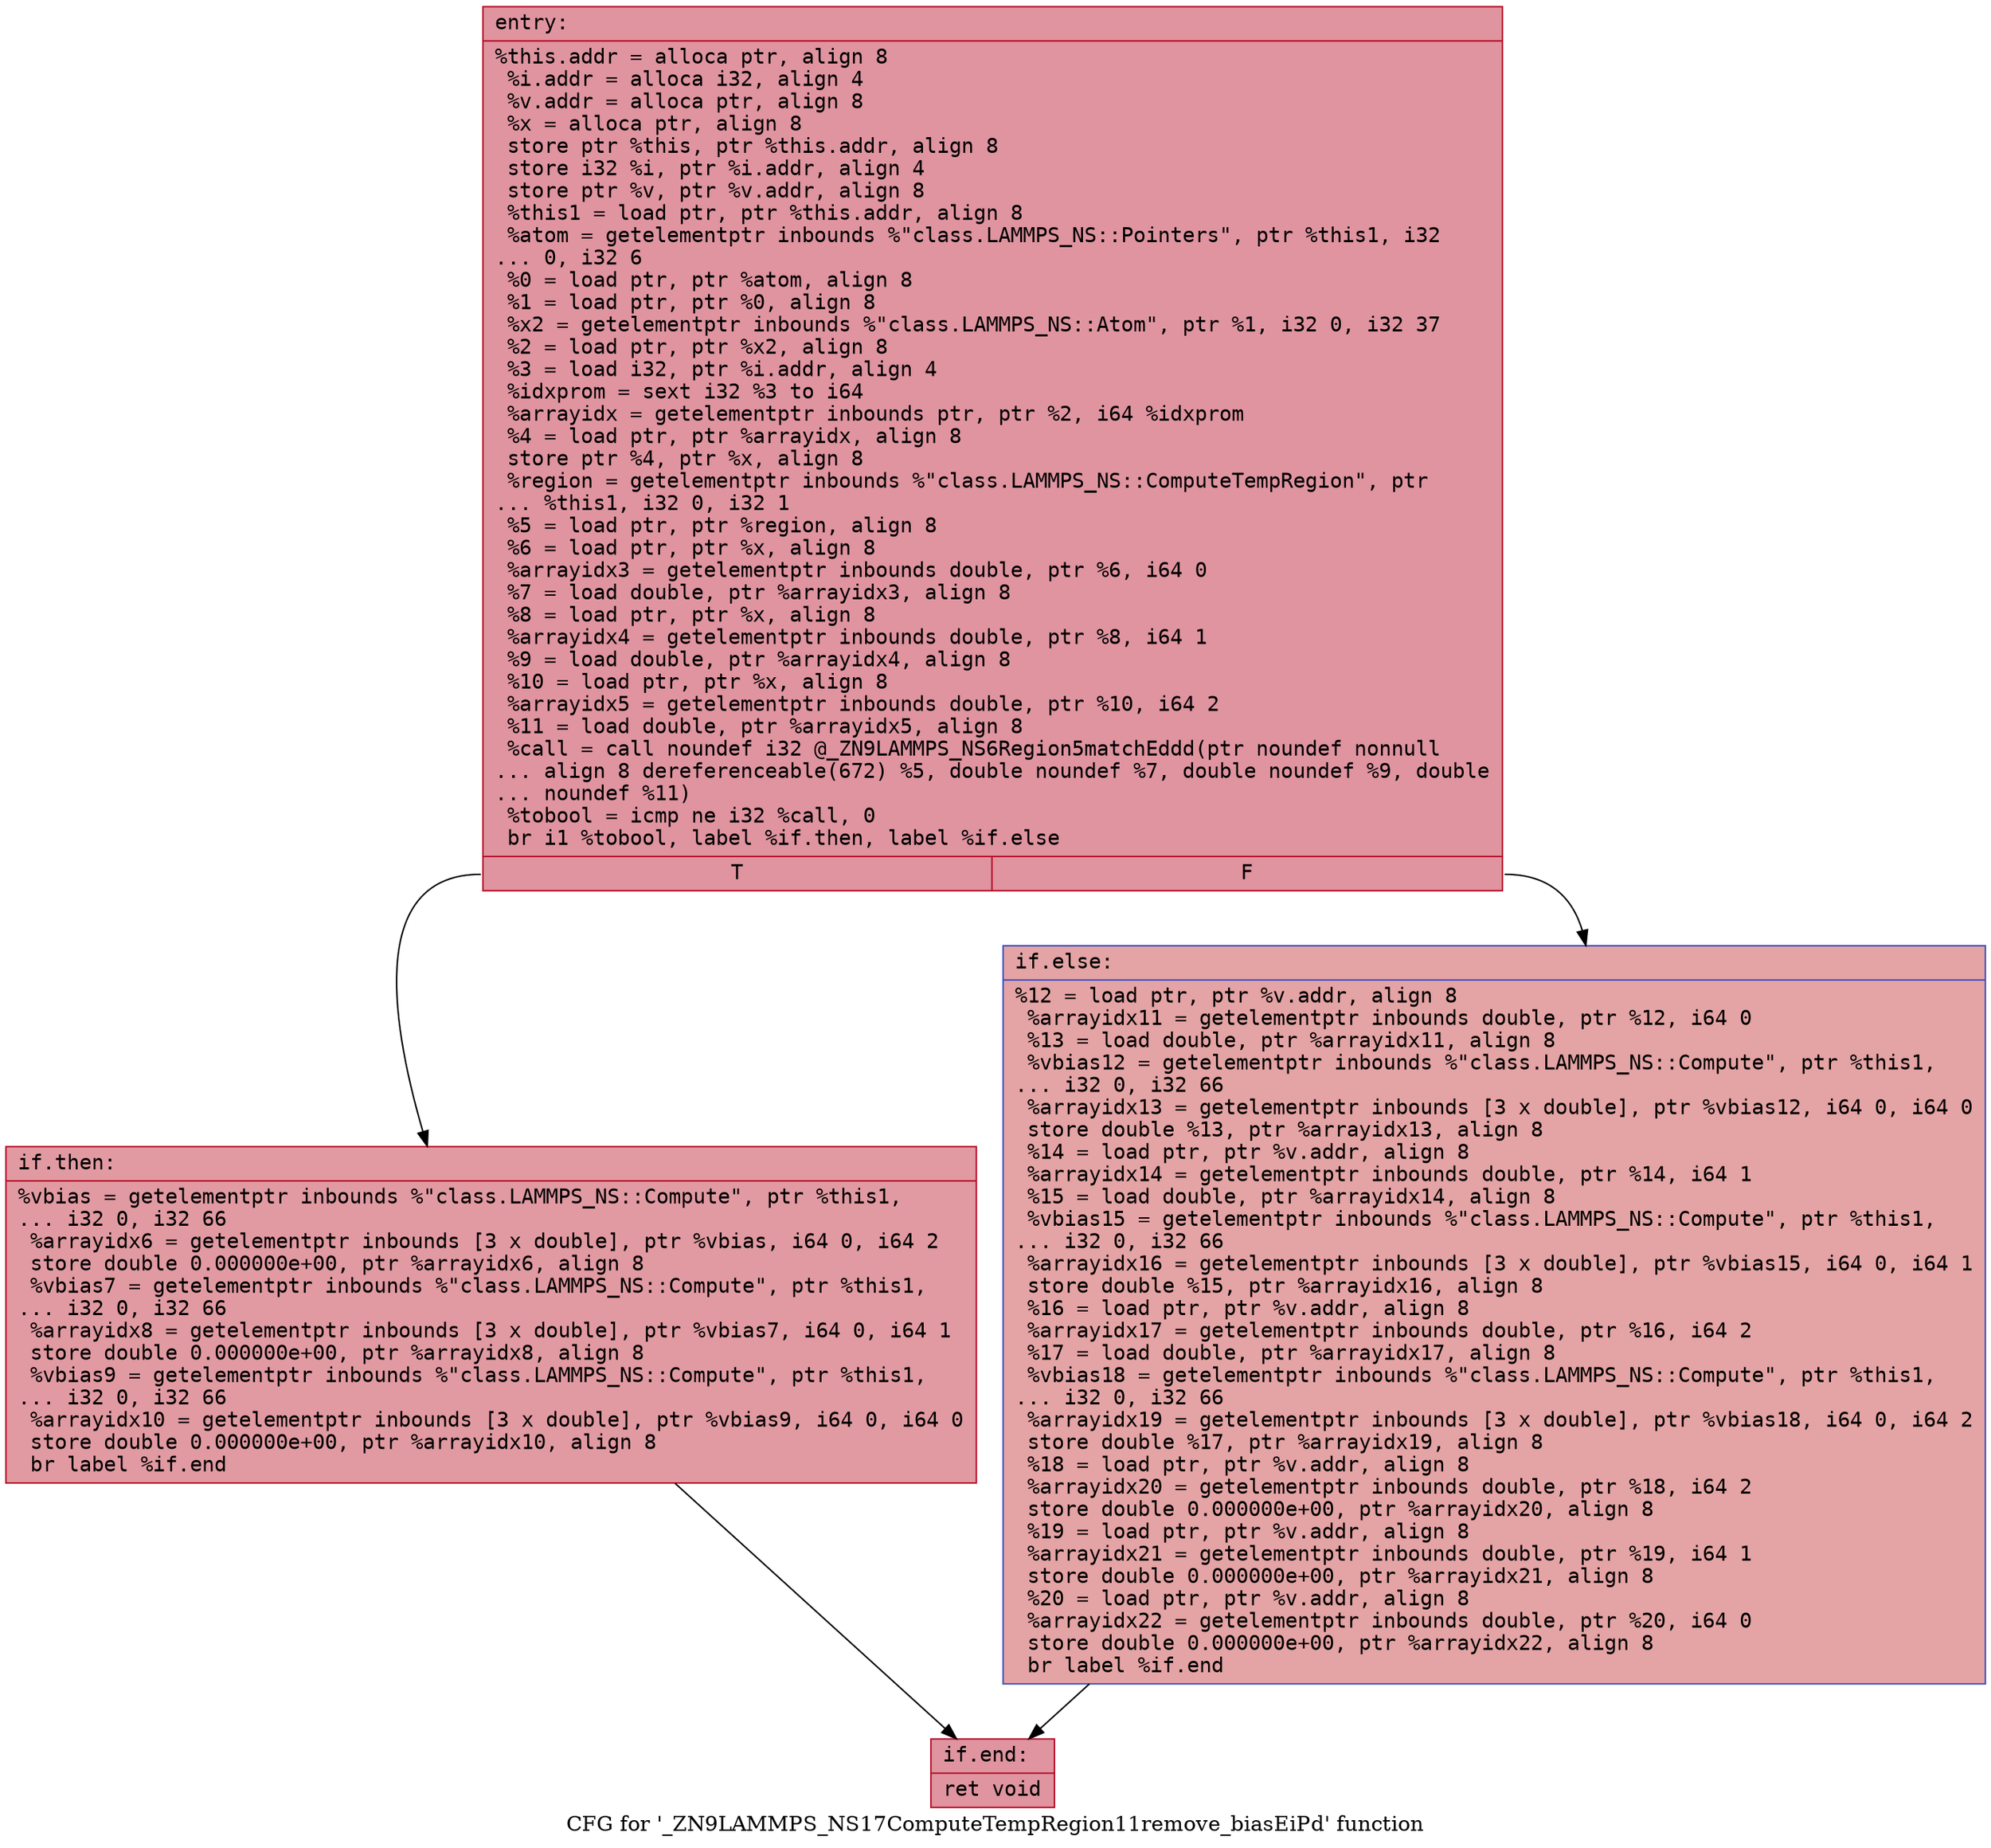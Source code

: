 digraph "CFG for '_ZN9LAMMPS_NS17ComputeTempRegion11remove_biasEiPd' function" {
	label="CFG for '_ZN9LAMMPS_NS17ComputeTempRegion11remove_biasEiPd' function";

	Node0x563e8ba48000 [shape=record,color="#b70d28ff", style=filled, fillcolor="#b70d2870" fontname="Courier",label="{entry:\l|  %this.addr = alloca ptr, align 8\l  %i.addr = alloca i32, align 4\l  %v.addr = alloca ptr, align 8\l  %x = alloca ptr, align 8\l  store ptr %this, ptr %this.addr, align 8\l  store i32 %i, ptr %i.addr, align 4\l  store ptr %v, ptr %v.addr, align 8\l  %this1 = load ptr, ptr %this.addr, align 8\l  %atom = getelementptr inbounds %\"class.LAMMPS_NS::Pointers\", ptr %this1, i32\l... 0, i32 6\l  %0 = load ptr, ptr %atom, align 8\l  %1 = load ptr, ptr %0, align 8\l  %x2 = getelementptr inbounds %\"class.LAMMPS_NS::Atom\", ptr %1, i32 0, i32 37\l  %2 = load ptr, ptr %x2, align 8\l  %3 = load i32, ptr %i.addr, align 4\l  %idxprom = sext i32 %3 to i64\l  %arrayidx = getelementptr inbounds ptr, ptr %2, i64 %idxprom\l  %4 = load ptr, ptr %arrayidx, align 8\l  store ptr %4, ptr %x, align 8\l  %region = getelementptr inbounds %\"class.LAMMPS_NS::ComputeTempRegion\", ptr\l... %this1, i32 0, i32 1\l  %5 = load ptr, ptr %region, align 8\l  %6 = load ptr, ptr %x, align 8\l  %arrayidx3 = getelementptr inbounds double, ptr %6, i64 0\l  %7 = load double, ptr %arrayidx3, align 8\l  %8 = load ptr, ptr %x, align 8\l  %arrayidx4 = getelementptr inbounds double, ptr %8, i64 1\l  %9 = load double, ptr %arrayidx4, align 8\l  %10 = load ptr, ptr %x, align 8\l  %arrayidx5 = getelementptr inbounds double, ptr %10, i64 2\l  %11 = load double, ptr %arrayidx5, align 8\l  %call = call noundef i32 @_ZN9LAMMPS_NS6Region5matchEddd(ptr noundef nonnull\l... align 8 dereferenceable(672) %5, double noundef %7, double noundef %9, double\l... noundef %11)\l  %tobool = icmp ne i32 %call, 0\l  br i1 %tobool, label %if.then, label %if.else\l|{<s0>T|<s1>F}}"];
	Node0x563e8ba48000:s0 -> Node0x563e8ba4cad0[tooltip="entry -> if.then\nProbability 62.50%" ];
	Node0x563e8ba48000:s1 -> Node0x563e8ba4cb40[tooltip="entry -> if.else\nProbability 37.50%" ];
	Node0x563e8ba4cad0 [shape=record,color="#b70d28ff", style=filled, fillcolor="#bb1b2c70" fontname="Courier",label="{if.then:\l|  %vbias = getelementptr inbounds %\"class.LAMMPS_NS::Compute\", ptr %this1,\l... i32 0, i32 66\l  %arrayidx6 = getelementptr inbounds [3 x double], ptr %vbias, i64 0, i64 2\l  store double 0.000000e+00, ptr %arrayidx6, align 8\l  %vbias7 = getelementptr inbounds %\"class.LAMMPS_NS::Compute\", ptr %this1,\l... i32 0, i32 66\l  %arrayidx8 = getelementptr inbounds [3 x double], ptr %vbias7, i64 0, i64 1\l  store double 0.000000e+00, ptr %arrayidx8, align 8\l  %vbias9 = getelementptr inbounds %\"class.LAMMPS_NS::Compute\", ptr %this1,\l... i32 0, i32 66\l  %arrayidx10 = getelementptr inbounds [3 x double], ptr %vbias9, i64 0, i64 0\l  store double 0.000000e+00, ptr %arrayidx10, align 8\l  br label %if.end\l}"];
	Node0x563e8ba4cad0 -> Node0x563e8ba4d4f0[tooltip="if.then -> if.end\nProbability 100.00%" ];
	Node0x563e8ba4cb40 [shape=record,color="#3d50c3ff", style=filled, fillcolor="#c32e3170" fontname="Courier",label="{if.else:\l|  %12 = load ptr, ptr %v.addr, align 8\l  %arrayidx11 = getelementptr inbounds double, ptr %12, i64 0\l  %13 = load double, ptr %arrayidx11, align 8\l  %vbias12 = getelementptr inbounds %\"class.LAMMPS_NS::Compute\", ptr %this1,\l... i32 0, i32 66\l  %arrayidx13 = getelementptr inbounds [3 x double], ptr %vbias12, i64 0, i64 0\l  store double %13, ptr %arrayidx13, align 8\l  %14 = load ptr, ptr %v.addr, align 8\l  %arrayidx14 = getelementptr inbounds double, ptr %14, i64 1\l  %15 = load double, ptr %arrayidx14, align 8\l  %vbias15 = getelementptr inbounds %\"class.LAMMPS_NS::Compute\", ptr %this1,\l... i32 0, i32 66\l  %arrayidx16 = getelementptr inbounds [3 x double], ptr %vbias15, i64 0, i64 1\l  store double %15, ptr %arrayidx16, align 8\l  %16 = load ptr, ptr %v.addr, align 8\l  %arrayidx17 = getelementptr inbounds double, ptr %16, i64 2\l  %17 = load double, ptr %arrayidx17, align 8\l  %vbias18 = getelementptr inbounds %\"class.LAMMPS_NS::Compute\", ptr %this1,\l... i32 0, i32 66\l  %arrayidx19 = getelementptr inbounds [3 x double], ptr %vbias18, i64 0, i64 2\l  store double %17, ptr %arrayidx19, align 8\l  %18 = load ptr, ptr %v.addr, align 8\l  %arrayidx20 = getelementptr inbounds double, ptr %18, i64 2\l  store double 0.000000e+00, ptr %arrayidx20, align 8\l  %19 = load ptr, ptr %v.addr, align 8\l  %arrayidx21 = getelementptr inbounds double, ptr %19, i64 1\l  store double 0.000000e+00, ptr %arrayidx21, align 8\l  %20 = load ptr, ptr %v.addr, align 8\l  %arrayidx22 = getelementptr inbounds double, ptr %20, i64 0\l  store double 0.000000e+00, ptr %arrayidx22, align 8\l  br label %if.end\l}"];
	Node0x563e8ba4cb40 -> Node0x563e8ba4d4f0[tooltip="if.else -> if.end\nProbability 100.00%" ];
	Node0x563e8ba4d4f0 [shape=record,color="#b70d28ff", style=filled, fillcolor="#b70d2870" fontname="Courier",label="{if.end:\l|  ret void\l}"];
}
